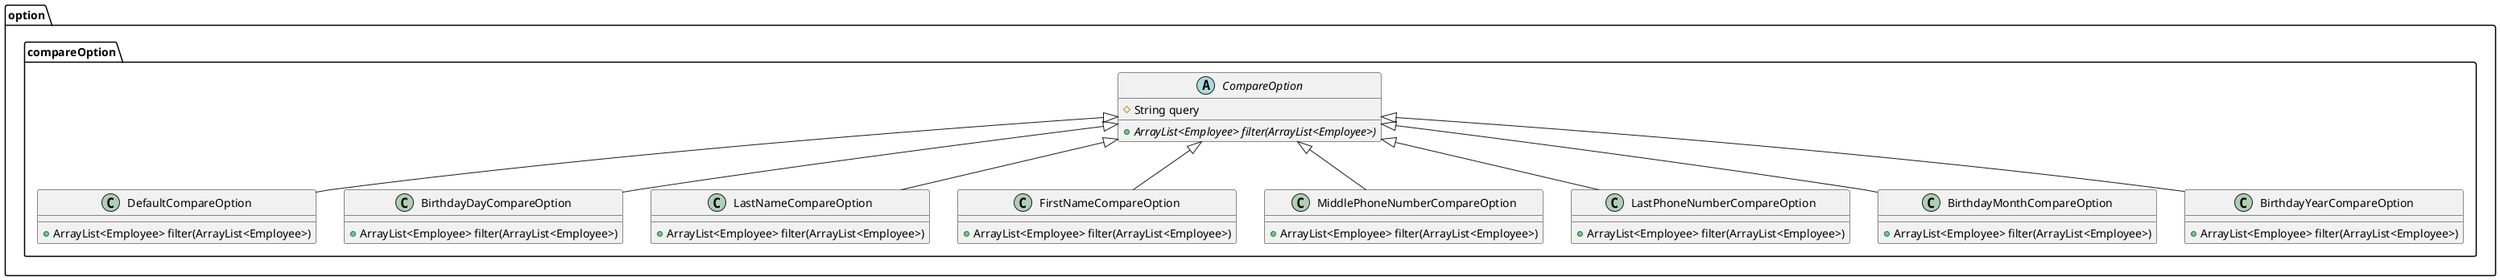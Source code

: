 @startuml
class option.compareOption.DefaultCompareOption {
+ ArrayList<Employee> filter(ArrayList<Employee>)
}
class option.compareOption.BirthdayDayCompareOption {
+ ArrayList<Employee> filter(ArrayList<Employee>)
}
class option.compareOption.LastNameCompareOption {
+ ArrayList<Employee> filter(ArrayList<Employee>)
}
abstract class option.compareOption.CompareOption {
# String query
+ {abstract}ArrayList<Employee> filter(ArrayList<Employee>)
}
class option.compareOption.FirstNameCompareOption {
+ ArrayList<Employee> filter(ArrayList<Employee>)
}
class option.compareOption.MiddlePhoneNumberCompareOption {
+ ArrayList<Employee> filter(ArrayList<Employee>)
}
class option.compareOption.LastPhoneNumberCompareOption {
+ ArrayList<Employee> filter(ArrayList<Employee>)
}
class option.compareOption.BirthdayMonthCompareOption {
+ ArrayList<Employee> filter(ArrayList<Employee>)
}
class option.compareOption.BirthdayYearCompareOption {
+ ArrayList<Employee> filter(ArrayList<Employee>)
}


option.compareOption.CompareOption <|-- option.compareOption.DefaultCompareOption
option.compareOption.CompareOption <|-- option.compareOption.BirthdayDayCompareOption
option.compareOption.CompareOption <|-- option.compareOption.LastNameCompareOption
option.compareOption.CompareOption <|-- option.compareOption.FirstNameCompareOption
option.compareOption.CompareOption <|-- option.compareOption.MiddlePhoneNumberCompareOption
option.compareOption.CompareOption <|-- option.compareOption.LastPhoneNumberCompareOption
option.compareOption.CompareOption <|-- option.compareOption.BirthdayMonthCompareOption
option.compareOption.CompareOption <|-- option.compareOption.BirthdayYearCompareOption
@enduml